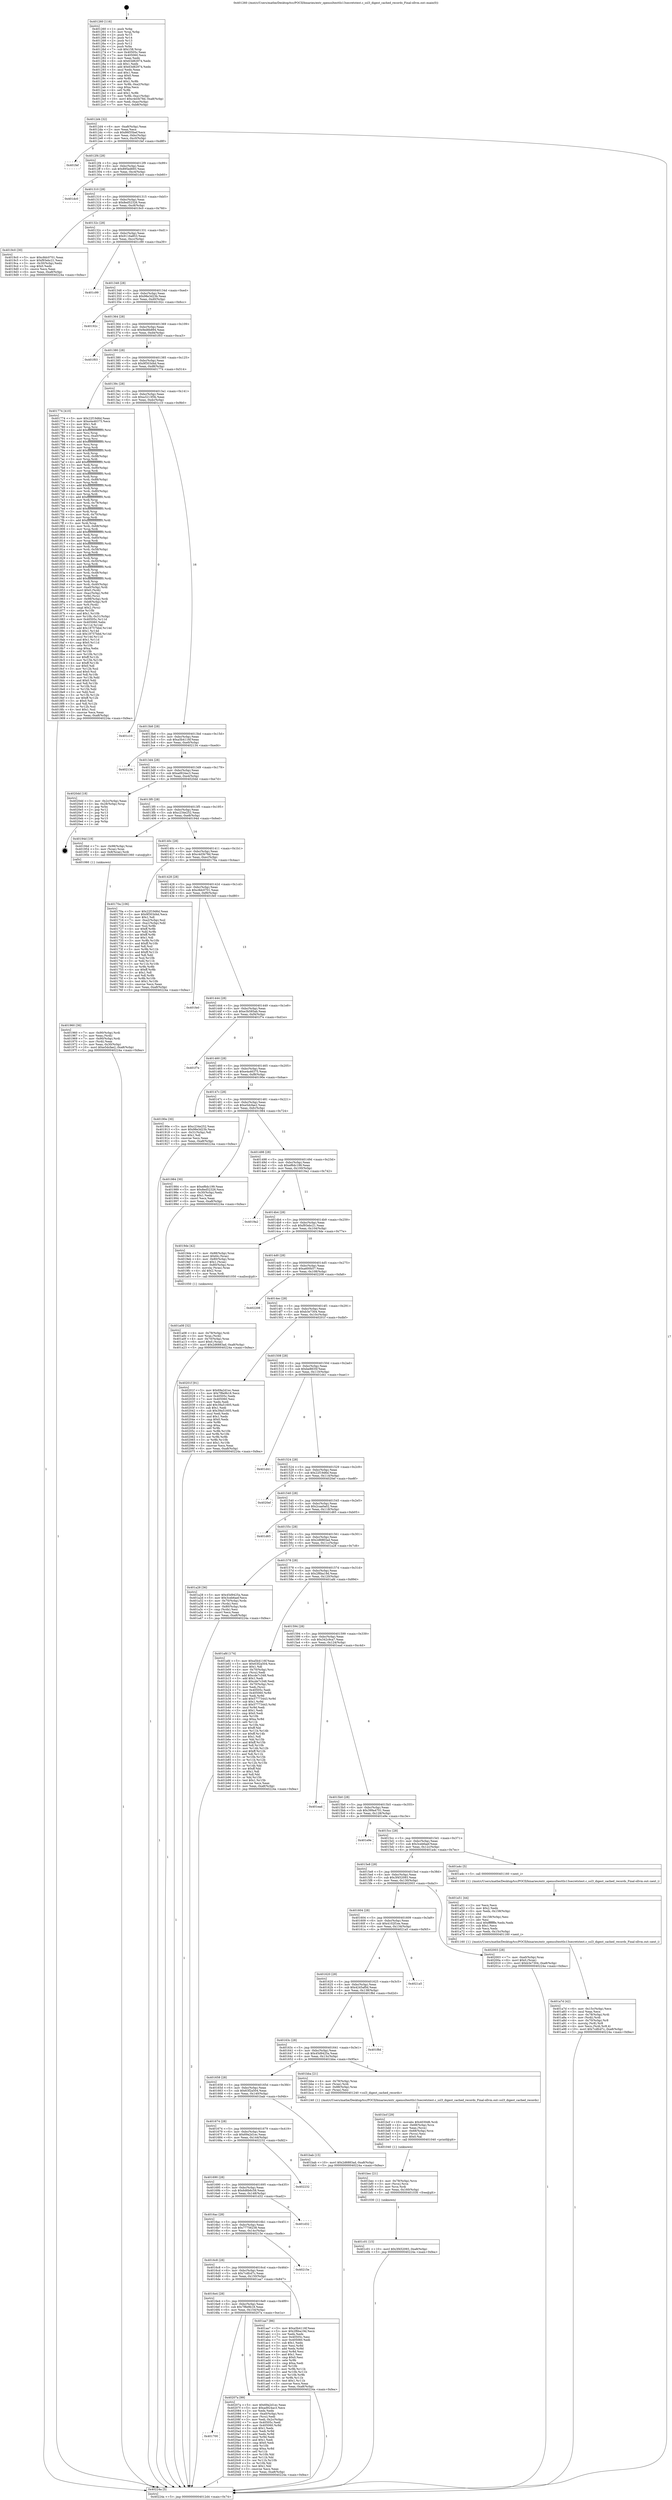 digraph "0x401260" {
  label = "0x401260 (/mnt/c/Users/mathe/Desktop/tcc/POCII/binaries/extr_openssltesttls13secretstest.c_ssl3_digest_cached_records_Final-ollvm.out::main(0))"
  labelloc = "t"
  node[shape=record]

  Entry [label="",width=0.3,height=0.3,shape=circle,fillcolor=black,style=filled]
  "0x4012d4" [label="{
     0x4012d4 [32]\l
     | [instrs]\l
     &nbsp;&nbsp;0x4012d4 \<+6\>: mov -0xa8(%rbp),%eax\l
     &nbsp;&nbsp;0x4012da \<+2\>: mov %eax,%ecx\l
     &nbsp;&nbsp;0x4012dc \<+6\>: sub $0x86f35bef,%ecx\l
     &nbsp;&nbsp;0x4012e2 \<+6\>: mov %eax,-0xbc(%rbp)\l
     &nbsp;&nbsp;0x4012e8 \<+6\>: mov %ecx,-0xc0(%rbp)\l
     &nbsp;&nbsp;0x4012ee \<+6\>: je 0000000000401fef \<main+0xd8f\>\l
  }"]
  "0x401fef" [label="{
     0x401fef\l
  }", style=dashed]
  "0x4012f4" [label="{
     0x4012f4 [28]\l
     | [instrs]\l
     &nbsp;&nbsp;0x4012f4 \<+5\>: jmp 00000000004012f9 \<main+0x99\>\l
     &nbsp;&nbsp;0x4012f9 \<+6\>: mov -0xbc(%rbp),%eax\l
     &nbsp;&nbsp;0x4012ff \<+5\>: sub $0x895ed693,%eax\l
     &nbsp;&nbsp;0x401304 \<+6\>: mov %eax,-0xc4(%rbp)\l
     &nbsp;&nbsp;0x40130a \<+6\>: je 0000000000401dc0 \<main+0xb60\>\l
  }"]
  Exit [label="",width=0.3,height=0.3,shape=circle,fillcolor=black,style=filled,peripheries=2]
  "0x401dc0" [label="{
     0x401dc0\l
  }", style=dashed]
  "0x401310" [label="{
     0x401310 [28]\l
     | [instrs]\l
     &nbsp;&nbsp;0x401310 \<+5\>: jmp 0000000000401315 \<main+0xb5\>\l
     &nbsp;&nbsp;0x401315 \<+6\>: mov -0xbc(%rbp),%eax\l
     &nbsp;&nbsp;0x40131b \<+5\>: sub $0x8ed52326,%eax\l
     &nbsp;&nbsp;0x401320 \<+6\>: mov %eax,-0xc8(%rbp)\l
     &nbsp;&nbsp;0x401326 \<+6\>: je 00000000004019c0 \<main+0x760\>\l
  }"]
  "0x401700" [label="{
     0x401700\l
  }", style=dashed]
  "0x4019c0" [label="{
     0x4019c0 [30]\l
     | [instrs]\l
     &nbsp;&nbsp;0x4019c0 \<+5\>: mov $0xc8dc0701,%eax\l
     &nbsp;&nbsp;0x4019c5 \<+5\>: mov $0xf93ebc21,%ecx\l
     &nbsp;&nbsp;0x4019ca \<+3\>: mov -0x30(%rbp),%edx\l
     &nbsp;&nbsp;0x4019cd \<+3\>: cmp $0x0,%edx\l
     &nbsp;&nbsp;0x4019d0 \<+3\>: cmove %ecx,%eax\l
     &nbsp;&nbsp;0x4019d3 \<+6\>: mov %eax,-0xa8(%rbp)\l
     &nbsp;&nbsp;0x4019d9 \<+5\>: jmp 000000000040224a \<main+0xfea\>\l
  }"]
  "0x40132c" [label="{
     0x40132c [28]\l
     | [instrs]\l
     &nbsp;&nbsp;0x40132c \<+5\>: jmp 0000000000401331 \<main+0xd1\>\l
     &nbsp;&nbsp;0x401331 \<+6\>: mov -0xbc(%rbp),%eax\l
     &nbsp;&nbsp;0x401337 \<+5\>: sub $0x9116a853,%eax\l
     &nbsp;&nbsp;0x40133c \<+6\>: mov %eax,-0xcc(%rbp)\l
     &nbsp;&nbsp;0x401342 \<+6\>: je 0000000000401c99 \<main+0xa39\>\l
  }"]
  "0x40207a" [label="{
     0x40207a [99]\l
     | [instrs]\l
     &nbsp;&nbsp;0x40207a \<+5\>: mov $0x69a2d1ec,%eax\l
     &nbsp;&nbsp;0x40207f \<+5\>: mov $0xad924ac3,%ecx\l
     &nbsp;&nbsp;0x402084 \<+2\>: xor %edx,%edx\l
     &nbsp;&nbsp;0x402086 \<+7\>: mov -0xa0(%rbp),%rsi\l
     &nbsp;&nbsp;0x40208d \<+2\>: mov (%rsi),%edi\l
     &nbsp;&nbsp;0x40208f \<+3\>: mov %edi,-0x2c(%rbp)\l
     &nbsp;&nbsp;0x402092 \<+7\>: mov 0x40505c,%edi\l
     &nbsp;&nbsp;0x402099 \<+8\>: mov 0x405060,%r8d\l
     &nbsp;&nbsp;0x4020a1 \<+3\>: sub $0x1,%edx\l
     &nbsp;&nbsp;0x4020a4 \<+3\>: mov %edi,%r9d\l
     &nbsp;&nbsp;0x4020a7 \<+3\>: add %edx,%r9d\l
     &nbsp;&nbsp;0x4020aa \<+4\>: imul %r9d,%edi\l
     &nbsp;&nbsp;0x4020ae \<+3\>: and $0x1,%edi\l
     &nbsp;&nbsp;0x4020b1 \<+3\>: cmp $0x0,%edi\l
     &nbsp;&nbsp;0x4020b4 \<+4\>: sete %r10b\l
     &nbsp;&nbsp;0x4020b8 \<+4\>: cmp $0xa,%r8d\l
     &nbsp;&nbsp;0x4020bc \<+4\>: setl %r11b\l
     &nbsp;&nbsp;0x4020c0 \<+3\>: mov %r10b,%bl\l
     &nbsp;&nbsp;0x4020c3 \<+3\>: and %r11b,%bl\l
     &nbsp;&nbsp;0x4020c6 \<+3\>: xor %r11b,%r10b\l
     &nbsp;&nbsp;0x4020c9 \<+3\>: or %r10b,%bl\l
     &nbsp;&nbsp;0x4020cc \<+3\>: test $0x1,%bl\l
     &nbsp;&nbsp;0x4020cf \<+3\>: cmovne %ecx,%eax\l
     &nbsp;&nbsp;0x4020d2 \<+6\>: mov %eax,-0xa8(%rbp)\l
     &nbsp;&nbsp;0x4020d8 \<+5\>: jmp 000000000040224a \<main+0xfea\>\l
  }"]
  "0x401c99" [label="{
     0x401c99\l
  }", style=dashed]
  "0x401348" [label="{
     0x401348 [28]\l
     | [instrs]\l
     &nbsp;&nbsp;0x401348 \<+5\>: jmp 000000000040134d \<main+0xed\>\l
     &nbsp;&nbsp;0x40134d \<+6\>: mov -0xbc(%rbp),%eax\l
     &nbsp;&nbsp;0x401353 \<+5\>: sub $0x98e3d23b,%eax\l
     &nbsp;&nbsp;0x401358 \<+6\>: mov %eax,-0xd0(%rbp)\l
     &nbsp;&nbsp;0x40135e \<+6\>: je 000000000040192c \<main+0x6cc\>\l
  }"]
  "0x401c01" [label="{
     0x401c01 [15]\l
     | [instrs]\l
     &nbsp;&nbsp;0x401c01 \<+10\>: movl $0x3f452093,-0xa8(%rbp)\l
     &nbsp;&nbsp;0x401c0b \<+5\>: jmp 000000000040224a \<main+0xfea\>\l
  }"]
  "0x40192c" [label="{
     0x40192c\l
  }", style=dashed]
  "0x401364" [label="{
     0x401364 [28]\l
     | [instrs]\l
     &nbsp;&nbsp;0x401364 \<+5\>: jmp 0000000000401369 \<main+0x109\>\l
     &nbsp;&nbsp;0x401369 \<+6\>: mov -0xbc(%rbp),%eax\l
     &nbsp;&nbsp;0x40136f \<+5\>: sub $0x9ed6b894,%eax\l
     &nbsp;&nbsp;0x401374 \<+6\>: mov %eax,-0xd4(%rbp)\l
     &nbsp;&nbsp;0x40137a \<+6\>: je 0000000000401f03 \<main+0xca3\>\l
  }"]
  "0x401bec" [label="{
     0x401bec [21]\l
     | [instrs]\l
     &nbsp;&nbsp;0x401bec \<+4\>: mov -0x78(%rbp),%rcx\l
     &nbsp;&nbsp;0x401bf0 \<+3\>: mov (%rcx),%rcx\l
     &nbsp;&nbsp;0x401bf3 \<+3\>: mov %rcx,%rdi\l
     &nbsp;&nbsp;0x401bf6 \<+6\>: mov %eax,-0x160(%rbp)\l
     &nbsp;&nbsp;0x401bfc \<+5\>: call 0000000000401030 \<free@plt\>\l
     | [calls]\l
     &nbsp;&nbsp;0x401030 \{1\} (unknown)\l
  }"]
  "0x401f03" [label="{
     0x401f03\l
  }", style=dashed]
  "0x401380" [label="{
     0x401380 [28]\l
     | [instrs]\l
     &nbsp;&nbsp;0x401380 \<+5\>: jmp 0000000000401385 \<main+0x125\>\l
     &nbsp;&nbsp;0x401385 \<+6\>: mov -0xbc(%rbp),%eax\l
     &nbsp;&nbsp;0x40138b \<+5\>: sub $0x9f303d4d,%eax\l
     &nbsp;&nbsp;0x401390 \<+6\>: mov %eax,-0xd8(%rbp)\l
     &nbsp;&nbsp;0x401396 \<+6\>: je 0000000000401774 \<main+0x514\>\l
  }"]
  "0x401bcf" [label="{
     0x401bcf [29]\l
     | [instrs]\l
     &nbsp;&nbsp;0x401bcf \<+10\>: movabs $0x4030d6,%rdi\l
     &nbsp;&nbsp;0x401bd9 \<+4\>: mov -0x68(%rbp),%rcx\l
     &nbsp;&nbsp;0x401bdd \<+2\>: mov %eax,(%rcx)\l
     &nbsp;&nbsp;0x401bdf \<+4\>: mov -0x68(%rbp),%rcx\l
     &nbsp;&nbsp;0x401be3 \<+2\>: mov (%rcx),%esi\l
     &nbsp;&nbsp;0x401be5 \<+2\>: mov $0x0,%al\l
     &nbsp;&nbsp;0x401be7 \<+5\>: call 0000000000401040 \<printf@plt\>\l
     | [calls]\l
     &nbsp;&nbsp;0x401040 \{1\} (unknown)\l
  }"]
  "0x401774" [label="{
     0x401774 [410]\l
     | [instrs]\l
     &nbsp;&nbsp;0x401774 \<+5\>: mov $0x22f19d6d,%eax\l
     &nbsp;&nbsp;0x401779 \<+5\>: mov $0xe4a46375,%ecx\l
     &nbsp;&nbsp;0x40177e \<+2\>: mov $0x1,%dl\l
     &nbsp;&nbsp;0x401780 \<+3\>: mov %rsp,%rsi\l
     &nbsp;&nbsp;0x401783 \<+4\>: add $0xfffffffffffffff0,%rsi\l
     &nbsp;&nbsp;0x401787 \<+3\>: mov %rsi,%rsp\l
     &nbsp;&nbsp;0x40178a \<+7\>: mov %rsi,-0xa0(%rbp)\l
     &nbsp;&nbsp;0x401791 \<+3\>: mov %rsp,%rsi\l
     &nbsp;&nbsp;0x401794 \<+4\>: add $0xfffffffffffffff0,%rsi\l
     &nbsp;&nbsp;0x401798 \<+3\>: mov %rsi,%rsp\l
     &nbsp;&nbsp;0x40179b \<+3\>: mov %rsp,%rdi\l
     &nbsp;&nbsp;0x40179e \<+4\>: add $0xfffffffffffffff0,%rdi\l
     &nbsp;&nbsp;0x4017a2 \<+3\>: mov %rdi,%rsp\l
     &nbsp;&nbsp;0x4017a5 \<+7\>: mov %rdi,-0x98(%rbp)\l
     &nbsp;&nbsp;0x4017ac \<+3\>: mov %rsp,%rdi\l
     &nbsp;&nbsp;0x4017af \<+4\>: add $0xfffffffffffffff0,%rdi\l
     &nbsp;&nbsp;0x4017b3 \<+3\>: mov %rdi,%rsp\l
     &nbsp;&nbsp;0x4017b6 \<+7\>: mov %rdi,-0x90(%rbp)\l
     &nbsp;&nbsp;0x4017bd \<+3\>: mov %rsp,%rdi\l
     &nbsp;&nbsp;0x4017c0 \<+4\>: add $0xfffffffffffffff0,%rdi\l
     &nbsp;&nbsp;0x4017c4 \<+3\>: mov %rdi,%rsp\l
     &nbsp;&nbsp;0x4017c7 \<+7\>: mov %rdi,-0x88(%rbp)\l
     &nbsp;&nbsp;0x4017ce \<+3\>: mov %rsp,%rdi\l
     &nbsp;&nbsp;0x4017d1 \<+4\>: add $0xfffffffffffffff0,%rdi\l
     &nbsp;&nbsp;0x4017d5 \<+3\>: mov %rdi,%rsp\l
     &nbsp;&nbsp;0x4017d8 \<+4\>: mov %rdi,-0x80(%rbp)\l
     &nbsp;&nbsp;0x4017dc \<+3\>: mov %rsp,%rdi\l
     &nbsp;&nbsp;0x4017df \<+4\>: add $0xfffffffffffffff0,%rdi\l
     &nbsp;&nbsp;0x4017e3 \<+3\>: mov %rdi,%rsp\l
     &nbsp;&nbsp;0x4017e6 \<+4\>: mov %rdi,-0x78(%rbp)\l
     &nbsp;&nbsp;0x4017ea \<+3\>: mov %rsp,%rdi\l
     &nbsp;&nbsp;0x4017ed \<+4\>: add $0xfffffffffffffff0,%rdi\l
     &nbsp;&nbsp;0x4017f1 \<+3\>: mov %rdi,%rsp\l
     &nbsp;&nbsp;0x4017f4 \<+4\>: mov %rdi,-0x70(%rbp)\l
     &nbsp;&nbsp;0x4017f8 \<+3\>: mov %rsp,%rdi\l
     &nbsp;&nbsp;0x4017fb \<+4\>: add $0xfffffffffffffff0,%rdi\l
     &nbsp;&nbsp;0x4017ff \<+3\>: mov %rdi,%rsp\l
     &nbsp;&nbsp;0x401802 \<+4\>: mov %rdi,-0x68(%rbp)\l
     &nbsp;&nbsp;0x401806 \<+3\>: mov %rsp,%rdi\l
     &nbsp;&nbsp;0x401809 \<+4\>: add $0xfffffffffffffff0,%rdi\l
     &nbsp;&nbsp;0x40180d \<+3\>: mov %rdi,%rsp\l
     &nbsp;&nbsp;0x401810 \<+4\>: mov %rdi,-0x60(%rbp)\l
     &nbsp;&nbsp;0x401814 \<+3\>: mov %rsp,%rdi\l
     &nbsp;&nbsp;0x401817 \<+4\>: add $0xfffffffffffffff0,%rdi\l
     &nbsp;&nbsp;0x40181b \<+3\>: mov %rdi,%rsp\l
     &nbsp;&nbsp;0x40181e \<+4\>: mov %rdi,-0x58(%rbp)\l
     &nbsp;&nbsp;0x401822 \<+3\>: mov %rsp,%rdi\l
     &nbsp;&nbsp;0x401825 \<+4\>: add $0xfffffffffffffff0,%rdi\l
     &nbsp;&nbsp;0x401829 \<+3\>: mov %rdi,%rsp\l
     &nbsp;&nbsp;0x40182c \<+4\>: mov %rdi,-0x50(%rbp)\l
     &nbsp;&nbsp;0x401830 \<+3\>: mov %rsp,%rdi\l
     &nbsp;&nbsp;0x401833 \<+4\>: add $0xfffffffffffffff0,%rdi\l
     &nbsp;&nbsp;0x401837 \<+3\>: mov %rdi,%rsp\l
     &nbsp;&nbsp;0x40183a \<+4\>: mov %rdi,-0x48(%rbp)\l
     &nbsp;&nbsp;0x40183e \<+3\>: mov %rsp,%rdi\l
     &nbsp;&nbsp;0x401841 \<+4\>: add $0xfffffffffffffff0,%rdi\l
     &nbsp;&nbsp;0x401845 \<+3\>: mov %rdi,%rsp\l
     &nbsp;&nbsp;0x401848 \<+4\>: mov %rdi,-0x40(%rbp)\l
     &nbsp;&nbsp;0x40184c \<+7\>: mov -0xa0(%rbp),%rdi\l
     &nbsp;&nbsp;0x401853 \<+6\>: movl $0x0,(%rdi)\l
     &nbsp;&nbsp;0x401859 \<+7\>: mov -0xac(%rbp),%r8d\l
     &nbsp;&nbsp;0x401860 \<+3\>: mov %r8d,(%rsi)\l
     &nbsp;&nbsp;0x401863 \<+7\>: mov -0x98(%rbp),%rdi\l
     &nbsp;&nbsp;0x40186a \<+7\>: mov -0xb8(%rbp),%r9\l
     &nbsp;&nbsp;0x401871 \<+3\>: mov %r9,(%rdi)\l
     &nbsp;&nbsp;0x401874 \<+3\>: cmpl $0x2,(%rsi)\l
     &nbsp;&nbsp;0x401877 \<+4\>: setne %r10b\l
     &nbsp;&nbsp;0x40187b \<+4\>: and $0x1,%r10b\l
     &nbsp;&nbsp;0x40187f \<+4\>: mov %r10b,-0x31(%rbp)\l
     &nbsp;&nbsp;0x401883 \<+8\>: mov 0x40505c,%r11d\l
     &nbsp;&nbsp;0x40188b \<+7\>: mov 0x405060,%ebx\l
     &nbsp;&nbsp;0x401892 \<+3\>: mov %r11d,%r14d\l
     &nbsp;&nbsp;0x401895 \<+7\>: add $0x18757bbd,%r14d\l
     &nbsp;&nbsp;0x40189c \<+4\>: sub $0x1,%r14d\l
     &nbsp;&nbsp;0x4018a0 \<+7\>: sub $0x18757bbd,%r14d\l
     &nbsp;&nbsp;0x4018a7 \<+4\>: imul %r14d,%r11d\l
     &nbsp;&nbsp;0x4018ab \<+4\>: and $0x1,%r11d\l
     &nbsp;&nbsp;0x4018af \<+4\>: cmp $0x0,%r11d\l
     &nbsp;&nbsp;0x4018b3 \<+4\>: sete %r10b\l
     &nbsp;&nbsp;0x4018b7 \<+3\>: cmp $0xa,%ebx\l
     &nbsp;&nbsp;0x4018ba \<+4\>: setl %r15b\l
     &nbsp;&nbsp;0x4018be \<+3\>: mov %r10b,%r12b\l
     &nbsp;&nbsp;0x4018c1 \<+4\>: xor $0xff,%r12b\l
     &nbsp;&nbsp;0x4018c5 \<+3\>: mov %r15b,%r13b\l
     &nbsp;&nbsp;0x4018c8 \<+4\>: xor $0xff,%r13b\l
     &nbsp;&nbsp;0x4018cc \<+3\>: xor $0x0,%dl\l
     &nbsp;&nbsp;0x4018cf \<+3\>: mov %r12b,%sil\l
     &nbsp;&nbsp;0x4018d2 \<+4\>: and $0x0,%sil\l
     &nbsp;&nbsp;0x4018d6 \<+3\>: and %dl,%r10b\l
     &nbsp;&nbsp;0x4018d9 \<+3\>: mov %r13b,%dil\l
     &nbsp;&nbsp;0x4018dc \<+4\>: and $0x0,%dil\l
     &nbsp;&nbsp;0x4018e0 \<+3\>: and %dl,%r15b\l
     &nbsp;&nbsp;0x4018e3 \<+3\>: or %r10b,%sil\l
     &nbsp;&nbsp;0x4018e6 \<+3\>: or %r15b,%dil\l
     &nbsp;&nbsp;0x4018e9 \<+3\>: xor %dil,%sil\l
     &nbsp;&nbsp;0x4018ec \<+3\>: or %r13b,%r12b\l
     &nbsp;&nbsp;0x4018ef \<+4\>: xor $0xff,%r12b\l
     &nbsp;&nbsp;0x4018f3 \<+3\>: or $0x0,%dl\l
     &nbsp;&nbsp;0x4018f6 \<+3\>: and %dl,%r12b\l
     &nbsp;&nbsp;0x4018f9 \<+3\>: or %r12b,%sil\l
     &nbsp;&nbsp;0x4018fc \<+4\>: test $0x1,%sil\l
     &nbsp;&nbsp;0x401900 \<+3\>: cmovne %ecx,%eax\l
     &nbsp;&nbsp;0x401903 \<+6\>: mov %eax,-0xa8(%rbp)\l
     &nbsp;&nbsp;0x401909 \<+5\>: jmp 000000000040224a \<main+0xfea\>\l
  }"]
  "0x40139c" [label="{
     0x40139c [28]\l
     | [instrs]\l
     &nbsp;&nbsp;0x40139c \<+5\>: jmp 00000000004013a1 \<main+0x141\>\l
     &nbsp;&nbsp;0x4013a1 \<+6\>: mov -0xbc(%rbp),%eax\l
     &nbsp;&nbsp;0x4013a7 \<+5\>: sub $0xa3213f3b,%eax\l
     &nbsp;&nbsp;0x4013ac \<+6\>: mov %eax,-0xdc(%rbp)\l
     &nbsp;&nbsp;0x4013b2 \<+6\>: je 0000000000401c10 \<main+0x9b0\>\l
  }"]
  "0x4016e4" [label="{
     0x4016e4 [28]\l
     | [instrs]\l
     &nbsp;&nbsp;0x4016e4 \<+5\>: jmp 00000000004016e9 \<main+0x489\>\l
     &nbsp;&nbsp;0x4016e9 \<+6\>: mov -0xbc(%rbp),%eax\l
     &nbsp;&nbsp;0x4016ef \<+5\>: sub $0x7f8e9b18,%eax\l
     &nbsp;&nbsp;0x4016f4 \<+6\>: mov %eax,-0x154(%rbp)\l
     &nbsp;&nbsp;0x4016fa \<+6\>: je 000000000040207a \<main+0xe1a\>\l
  }"]
  "0x401c10" [label="{
     0x401c10\l
  }", style=dashed]
  "0x4013b8" [label="{
     0x4013b8 [28]\l
     | [instrs]\l
     &nbsp;&nbsp;0x4013b8 \<+5\>: jmp 00000000004013bd \<main+0x15d\>\l
     &nbsp;&nbsp;0x4013bd \<+6\>: mov -0xbc(%rbp),%eax\l
     &nbsp;&nbsp;0x4013c3 \<+5\>: sub $0xa5b4116f,%eax\l
     &nbsp;&nbsp;0x4013c8 \<+6\>: mov %eax,-0xe0(%rbp)\l
     &nbsp;&nbsp;0x4013ce \<+6\>: je 0000000000402134 \<main+0xed4\>\l
  }"]
  "0x401aa7" [label="{
     0x401aa7 [86]\l
     | [instrs]\l
     &nbsp;&nbsp;0x401aa7 \<+5\>: mov $0xa5b4116f,%eax\l
     &nbsp;&nbsp;0x401aac \<+5\>: mov $0x2f6ba19d,%ecx\l
     &nbsp;&nbsp;0x401ab1 \<+2\>: xor %edx,%edx\l
     &nbsp;&nbsp;0x401ab3 \<+7\>: mov 0x40505c,%esi\l
     &nbsp;&nbsp;0x401aba \<+7\>: mov 0x405060,%edi\l
     &nbsp;&nbsp;0x401ac1 \<+3\>: sub $0x1,%edx\l
     &nbsp;&nbsp;0x401ac4 \<+3\>: mov %esi,%r8d\l
     &nbsp;&nbsp;0x401ac7 \<+3\>: add %edx,%r8d\l
     &nbsp;&nbsp;0x401aca \<+4\>: imul %r8d,%esi\l
     &nbsp;&nbsp;0x401ace \<+3\>: and $0x1,%esi\l
     &nbsp;&nbsp;0x401ad1 \<+3\>: cmp $0x0,%esi\l
     &nbsp;&nbsp;0x401ad4 \<+4\>: sete %r9b\l
     &nbsp;&nbsp;0x401ad8 \<+3\>: cmp $0xa,%edi\l
     &nbsp;&nbsp;0x401adb \<+4\>: setl %r10b\l
     &nbsp;&nbsp;0x401adf \<+3\>: mov %r9b,%r11b\l
     &nbsp;&nbsp;0x401ae2 \<+3\>: and %r10b,%r11b\l
     &nbsp;&nbsp;0x401ae5 \<+3\>: xor %r10b,%r9b\l
     &nbsp;&nbsp;0x401ae8 \<+3\>: or %r9b,%r11b\l
     &nbsp;&nbsp;0x401aeb \<+4\>: test $0x1,%r11b\l
     &nbsp;&nbsp;0x401aef \<+3\>: cmovne %ecx,%eax\l
     &nbsp;&nbsp;0x401af2 \<+6\>: mov %eax,-0xa8(%rbp)\l
     &nbsp;&nbsp;0x401af8 \<+5\>: jmp 000000000040224a \<main+0xfea\>\l
  }"]
  "0x402134" [label="{
     0x402134\l
  }", style=dashed]
  "0x4013d4" [label="{
     0x4013d4 [28]\l
     | [instrs]\l
     &nbsp;&nbsp;0x4013d4 \<+5\>: jmp 00000000004013d9 \<main+0x179\>\l
     &nbsp;&nbsp;0x4013d9 \<+6\>: mov -0xbc(%rbp),%eax\l
     &nbsp;&nbsp;0x4013df \<+5\>: sub $0xad924ac3,%eax\l
     &nbsp;&nbsp;0x4013e4 \<+6\>: mov %eax,-0xe4(%rbp)\l
     &nbsp;&nbsp;0x4013ea \<+6\>: je 00000000004020dd \<main+0xe7d\>\l
  }"]
  "0x4016c8" [label="{
     0x4016c8 [28]\l
     | [instrs]\l
     &nbsp;&nbsp;0x4016c8 \<+5\>: jmp 00000000004016cd \<main+0x46d\>\l
     &nbsp;&nbsp;0x4016cd \<+6\>: mov -0xbc(%rbp),%eax\l
     &nbsp;&nbsp;0x4016d3 \<+5\>: sub $0x7cdfcd7c,%eax\l
     &nbsp;&nbsp;0x4016d8 \<+6\>: mov %eax,-0x150(%rbp)\l
     &nbsp;&nbsp;0x4016de \<+6\>: je 0000000000401aa7 \<main+0x847\>\l
  }"]
  "0x4020dd" [label="{
     0x4020dd [18]\l
     | [instrs]\l
     &nbsp;&nbsp;0x4020dd \<+3\>: mov -0x2c(%rbp),%eax\l
     &nbsp;&nbsp;0x4020e0 \<+4\>: lea -0x28(%rbp),%rsp\l
     &nbsp;&nbsp;0x4020e4 \<+1\>: pop %rbx\l
     &nbsp;&nbsp;0x4020e5 \<+2\>: pop %r12\l
     &nbsp;&nbsp;0x4020e7 \<+2\>: pop %r13\l
     &nbsp;&nbsp;0x4020e9 \<+2\>: pop %r14\l
     &nbsp;&nbsp;0x4020eb \<+2\>: pop %r15\l
     &nbsp;&nbsp;0x4020ed \<+1\>: pop %rbp\l
     &nbsp;&nbsp;0x4020ee \<+1\>: ret\l
  }"]
  "0x4013f0" [label="{
     0x4013f0 [28]\l
     | [instrs]\l
     &nbsp;&nbsp;0x4013f0 \<+5\>: jmp 00000000004013f5 \<main+0x195\>\l
     &nbsp;&nbsp;0x4013f5 \<+6\>: mov -0xbc(%rbp),%eax\l
     &nbsp;&nbsp;0x4013fb \<+5\>: sub $0xc234e252,%eax\l
     &nbsp;&nbsp;0x401400 \<+6\>: mov %eax,-0xe8(%rbp)\l
     &nbsp;&nbsp;0x401406 \<+6\>: je 000000000040194d \<main+0x6ed\>\l
  }"]
  "0x40215e" [label="{
     0x40215e\l
  }", style=dashed]
  "0x40194d" [label="{
     0x40194d [19]\l
     | [instrs]\l
     &nbsp;&nbsp;0x40194d \<+7\>: mov -0x98(%rbp),%rax\l
     &nbsp;&nbsp;0x401954 \<+3\>: mov (%rax),%rax\l
     &nbsp;&nbsp;0x401957 \<+4\>: mov 0x8(%rax),%rdi\l
     &nbsp;&nbsp;0x40195b \<+5\>: call 0000000000401060 \<atoi@plt\>\l
     | [calls]\l
     &nbsp;&nbsp;0x401060 \{1\} (unknown)\l
  }"]
  "0x40140c" [label="{
     0x40140c [28]\l
     | [instrs]\l
     &nbsp;&nbsp;0x40140c \<+5\>: jmp 0000000000401411 \<main+0x1b1\>\l
     &nbsp;&nbsp;0x401411 \<+6\>: mov -0xbc(%rbp),%eax\l
     &nbsp;&nbsp;0x401417 \<+5\>: sub $0xc4d3b78d,%eax\l
     &nbsp;&nbsp;0x40141c \<+6\>: mov %eax,-0xec(%rbp)\l
     &nbsp;&nbsp;0x401422 \<+6\>: je 000000000040170a \<main+0x4aa\>\l
  }"]
  "0x4016ac" [label="{
     0x4016ac [28]\l
     | [instrs]\l
     &nbsp;&nbsp;0x4016ac \<+5\>: jmp 00000000004016b1 \<main+0x451\>\l
     &nbsp;&nbsp;0x4016b1 \<+6\>: mov -0xbc(%rbp),%eax\l
     &nbsp;&nbsp;0x4016b7 \<+5\>: sub $0x77756238,%eax\l
     &nbsp;&nbsp;0x4016bc \<+6\>: mov %eax,-0x14c(%rbp)\l
     &nbsp;&nbsp;0x4016c2 \<+6\>: je 000000000040215e \<main+0xefe\>\l
  }"]
  "0x40170a" [label="{
     0x40170a [106]\l
     | [instrs]\l
     &nbsp;&nbsp;0x40170a \<+5\>: mov $0x22f19d6d,%eax\l
     &nbsp;&nbsp;0x40170f \<+5\>: mov $0x9f303d4d,%ecx\l
     &nbsp;&nbsp;0x401714 \<+2\>: mov $0x1,%dl\l
     &nbsp;&nbsp;0x401716 \<+7\>: mov -0xa2(%rbp),%sil\l
     &nbsp;&nbsp;0x40171d \<+7\>: mov -0xa1(%rbp),%dil\l
     &nbsp;&nbsp;0x401724 \<+3\>: mov %sil,%r8b\l
     &nbsp;&nbsp;0x401727 \<+4\>: xor $0xff,%r8b\l
     &nbsp;&nbsp;0x40172b \<+3\>: mov %dil,%r9b\l
     &nbsp;&nbsp;0x40172e \<+4\>: xor $0xff,%r9b\l
     &nbsp;&nbsp;0x401732 \<+3\>: xor $0x1,%dl\l
     &nbsp;&nbsp;0x401735 \<+3\>: mov %r8b,%r10b\l
     &nbsp;&nbsp;0x401738 \<+4\>: and $0xff,%r10b\l
     &nbsp;&nbsp;0x40173c \<+3\>: and %dl,%sil\l
     &nbsp;&nbsp;0x40173f \<+3\>: mov %r9b,%r11b\l
     &nbsp;&nbsp;0x401742 \<+4\>: and $0xff,%r11b\l
     &nbsp;&nbsp;0x401746 \<+3\>: and %dl,%dil\l
     &nbsp;&nbsp;0x401749 \<+3\>: or %sil,%r10b\l
     &nbsp;&nbsp;0x40174c \<+3\>: or %dil,%r11b\l
     &nbsp;&nbsp;0x40174f \<+3\>: xor %r11b,%r10b\l
     &nbsp;&nbsp;0x401752 \<+3\>: or %r9b,%r8b\l
     &nbsp;&nbsp;0x401755 \<+4\>: xor $0xff,%r8b\l
     &nbsp;&nbsp;0x401759 \<+3\>: or $0x1,%dl\l
     &nbsp;&nbsp;0x40175c \<+3\>: and %dl,%r8b\l
     &nbsp;&nbsp;0x40175f \<+3\>: or %r8b,%r10b\l
     &nbsp;&nbsp;0x401762 \<+4\>: test $0x1,%r10b\l
     &nbsp;&nbsp;0x401766 \<+3\>: cmovne %ecx,%eax\l
     &nbsp;&nbsp;0x401769 \<+6\>: mov %eax,-0xa8(%rbp)\l
     &nbsp;&nbsp;0x40176f \<+5\>: jmp 000000000040224a \<main+0xfea\>\l
  }"]
  "0x401428" [label="{
     0x401428 [28]\l
     | [instrs]\l
     &nbsp;&nbsp;0x401428 \<+5\>: jmp 000000000040142d \<main+0x1cd\>\l
     &nbsp;&nbsp;0x40142d \<+6\>: mov -0xbc(%rbp),%eax\l
     &nbsp;&nbsp;0x401433 \<+5\>: sub $0xc8dc0701,%eax\l
     &nbsp;&nbsp;0x401438 \<+6\>: mov %eax,-0xf0(%rbp)\l
     &nbsp;&nbsp;0x40143e \<+6\>: je 0000000000401fe0 \<main+0xd80\>\l
  }"]
  "0x40224a" [label="{
     0x40224a [5]\l
     | [instrs]\l
     &nbsp;&nbsp;0x40224a \<+5\>: jmp 00000000004012d4 \<main+0x74\>\l
  }"]
  "0x401260" [label="{
     0x401260 [116]\l
     | [instrs]\l
     &nbsp;&nbsp;0x401260 \<+1\>: push %rbp\l
     &nbsp;&nbsp;0x401261 \<+3\>: mov %rsp,%rbp\l
     &nbsp;&nbsp;0x401264 \<+2\>: push %r15\l
     &nbsp;&nbsp;0x401266 \<+2\>: push %r14\l
     &nbsp;&nbsp;0x401268 \<+2\>: push %r13\l
     &nbsp;&nbsp;0x40126a \<+2\>: push %r12\l
     &nbsp;&nbsp;0x40126c \<+1\>: push %rbx\l
     &nbsp;&nbsp;0x40126d \<+7\>: sub $0x158,%rsp\l
     &nbsp;&nbsp;0x401274 \<+7\>: mov 0x40505c,%eax\l
     &nbsp;&nbsp;0x40127b \<+7\>: mov 0x405060,%ecx\l
     &nbsp;&nbsp;0x401282 \<+2\>: mov %eax,%edx\l
     &nbsp;&nbsp;0x401284 \<+6\>: sub $0x63d82974,%edx\l
     &nbsp;&nbsp;0x40128a \<+3\>: sub $0x1,%edx\l
     &nbsp;&nbsp;0x40128d \<+6\>: add $0x63d82974,%edx\l
     &nbsp;&nbsp;0x401293 \<+3\>: imul %edx,%eax\l
     &nbsp;&nbsp;0x401296 \<+3\>: and $0x1,%eax\l
     &nbsp;&nbsp;0x401299 \<+3\>: cmp $0x0,%eax\l
     &nbsp;&nbsp;0x40129c \<+4\>: sete %r8b\l
     &nbsp;&nbsp;0x4012a0 \<+4\>: and $0x1,%r8b\l
     &nbsp;&nbsp;0x4012a4 \<+7\>: mov %r8b,-0xa2(%rbp)\l
     &nbsp;&nbsp;0x4012ab \<+3\>: cmp $0xa,%ecx\l
     &nbsp;&nbsp;0x4012ae \<+4\>: setl %r8b\l
     &nbsp;&nbsp;0x4012b2 \<+4\>: and $0x1,%r8b\l
     &nbsp;&nbsp;0x4012b6 \<+7\>: mov %r8b,-0xa1(%rbp)\l
     &nbsp;&nbsp;0x4012bd \<+10\>: movl $0xc4d3b78d,-0xa8(%rbp)\l
     &nbsp;&nbsp;0x4012c7 \<+6\>: mov %edi,-0xac(%rbp)\l
     &nbsp;&nbsp;0x4012cd \<+7\>: mov %rsi,-0xb8(%rbp)\l
  }"]
  "0x401d32" [label="{
     0x401d32\l
  }", style=dashed]
  "0x401690" [label="{
     0x401690 [28]\l
     | [instrs]\l
     &nbsp;&nbsp;0x401690 \<+5\>: jmp 0000000000401695 \<main+0x435\>\l
     &nbsp;&nbsp;0x401695 \<+6\>: mov -0xbc(%rbp),%eax\l
     &nbsp;&nbsp;0x40169b \<+5\>: sub $0x6d6b6c58,%eax\l
     &nbsp;&nbsp;0x4016a0 \<+6\>: mov %eax,-0x148(%rbp)\l
     &nbsp;&nbsp;0x4016a6 \<+6\>: je 0000000000401d32 \<main+0xad2\>\l
  }"]
  "0x401fe0" [label="{
     0x401fe0\l
  }", style=dashed]
  "0x401444" [label="{
     0x401444 [28]\l
     | [instrs]\l
     &nbsp;&nbsp;0x401444 \<+5\>: jmp 0000000000401449 \<main+0x1e9\>\l
     &nbsp;&nbsp;0x401449 \<+6\>: mov -0xbc(%rbp),%eax\l
     &nbsp;&nbsp;0x40144f \<+5\>: sub $0xe3b585ab,%eax\l
     &nbsp;&nbsp;0x401454 \<+6\>: mov %eax,-0xf4(%rbp)\l
     &nbsp;&nbsp;0x40145a \<+6\>: je 0000000000401f7e \<main+0xd1e\>\l
  }"]
  "0x402232" [label="{
     0x402232\l
  }", style=dashed]
  "0x401f7e" [label="{
     0x401f7e\l
  }", style=dashed]
  "0x401460" [label="{
     0x401460 [28]\l
     | [instrs]\l
     &nbsp;&nbsp;0x401460 \<+5\>: jmp 0000000000401465 \<main+0x205\>\l
     &nbsp;&nbsp;0x401465 \<+6\>: mov -0xbc(%rbp),%eax\l
     &nbsp;&nbsp;0x40146b \<+5\>: sub $0xe4a46375,%eax\l
     &nbsp;&nbsp;0x401470 \<+6\>: mov %eax,-0xf8(%rbp)\l
     &nbsp;&nbsp;0x401476 \<+6\>: je 000000000040190e \<main+0x6ae\>\l
  }"]
  "0x401674" [label="{
     0x401674 [28]\l
     | [instrs]\l
     &nbsp;&nbsp;0x401674 \<+5\>: jmp 0000000000401679 \<main+0x419\>\l
     &nbsp;&nbsp;0x401679 \<+6\>: mov -0xbc(%rbp),%eax\l
     &nbsp;&nbsp;0x40167f \<+5\>: sub $0x69a2d1ec,%eax\l
     &nbsp;&nbsp;0x401684 \<+6\>: mov %eax,-0x144(%rbp)\l
     &nbsp;&nbsp;0x40168a \<+6\>: je 0000000000402232 \<main+0xfd2\>\l
  }"]
  "0x40190e" [label="{
     0x40190e [30]\l
     | [instrs]\l
     &nbsp;&nbsp;0x40190e \<+5\>: mov $0xc234e252,%eax\l
     &nbsp;&nbsp;0x401913 \<+5\>: mov $0x98e3d23b,%ecx\l
     &nbsp;&nbsp;0x401918 \<+3\>: mov -0x31(%rbp),%dl\l
     &nbsp;&nbsp;0x40191b \<+3\>: test $0x1,%dl\l
     &nbsp;&nbsp;0x40191e \<+3\>: cmovne %ecx,%eax\l
     &nbsp;&nbsp;0x401921 \<+6\>: mov %eax,-0xa8(%rbp)\l
     &nbsp;&nbsp;0x401927 \<+5\>: jmp 000000000040224a \<main+0xfea\>\l
  }"]
  "0x40147c" [label="{
     0x40147c [28]\l
     | [instrs]\l
     &nbsp;&nbsp;0x40147c \<+5\>: jmp 0000000000401481 \<main+0x221\>\l
     &nbsp;&nbsp;0x401481 \<+6\>: mov -0xbc(%rbp),%eax\l
     &nbsp;&nbsp;0x401487 \<+5\>: sub $0xe5dcfae2,%eax\l
     &nbsp;&nbsp;0x40148c \<+6\>: mov %eax,-0xfc(%rbp)\l
     &nbsp;&nbsp;0x401492 \<+6\>: je 0000000000401984 \<main+0x724\>\l
  }"]
  "0x401960" [label="{
     0x401960 [36]\l
     | [instrs]\l
     &nbsp;&nbsp;0x401960 \<+7\>: mov -0x90(%rbp),%rdi\l
     &nbsp;&nbsp;0x401967 \<+2\>: mov %eax,(%rdi)\l
     &nbsp;&nbsp;0x401969 \<+7\>: mov -0x90(%rbp),%rdi\l
     &nbsp;&nbsp;0x401970 \<+2\>: mov (%rdi),%eax\l
     &nbsp;&nbsp;0x401972 \<+3\>: mov %eax,-0x30(%rbp)\l
     &nbsp;&nbsp;0x401975 \<+10\>: movl $0xe5dcfae2,-0xa8(%rbp)\l
     &nbsp;&nbsp;0x40197f \<+5\>: jmp 000000000040224a \<main+0xfea\>\l
  }"]
  "0x401bab" [label="{
     0x401bab [15]\l
     | [instrs]\l
     &nbsp;&nbsp;0x401bab \<+10\>: movl $0x2d6883ad,-0xa8(%rbp)\l
     &nbsp;&nbsp;0x401bb5 \<+5\>: jmp 000000000040224a \<main+0xfea\>\l
  }"]
  "0x401984" [label="{
     0x401984 [30]\l
     | [instrs]\l
     &nbsp;&nbsp;0x401984 \<+5\>: mov $0xef6dc199,%eax\l
     &nbsp;&nbsp;0x401989 \<+5\>: mov $0x8ed52326,%ecx\l
     &nbsp;&nbsp;0x40198e \<+3\>: mov -0x30(%rbp),%edx\l
     &nbsp;&nbsp;0x401991 \<+3\>: cmp $0x1,%edx\l
     &nbsp;&nbsp;0x401994 \<+3\>: cmovl %ecx,%eax\l
     &nbsp;&nbsp;0x401997 \<+6\>: mov %eax,-0xa8(%rbp)\l
     &nbsp;&nbsp;0x40199d \<+5\>: jmp 000000000040224a \<main+0xfea\>\l
  }"]
  "0x401498" [label="{
     0x401498 [28]\l
     | [instrs]\l
     &nbsp;&nbsp;0x401498 \<+5\>: jmp 000000000040149d \<main+0x23d\>\l
     &nbsp;&nbsp;0x40149d \<+6\>: mov -0xbc(%rbp),%eax\l
     &nbsp;&nbsp;0x4014a3 \<+5\>: sub $0xef6dc199,%eax\l
     &nbsp;&nbsp;0x4014a8 \<+6\>: mov %eax,-0x100(%rbp)\l
     &nbsp;&nbsp;0x4014ae \<+6\>: je 00000000004019a2 \<main+0x742\>\l
  }"]
  "0x401658" [label="{
     0x401658 [28]\l
     | [instrs]\l
     &nbsp;&nbsp;0x401658 \<+5\>: jmp 000000000040165d \<main+0x3fd\>\l
     &nbsp;&nbsp;0x40165d \<+6\>: mov -0xbc(%rbp),%eax\l
     &nbsp;&nbsp;0x401663 \<+5\>: sub $0x63f2a504,%eax\l
     &nbsp;&nbsp;0x401668 \<+6\>: mov %eax,-0x140(%rbp)\l
     &nbsp;&nbsp;0x40166e \<+6\>: je 0000000000401bab \<main+0x94b\>\l
  }"]
  "0x4019a2" [label="{
     0x4019a2\l
  }", style=dashed]
  "0x4014b4" [label="{
     0x4014b4 [28]\l
     | [instrs]\l
     &nbsp;&nbsp;0x4014b4 \<+5\>: jmp 00000000004014b9 \<main+0x259\>\l
     &nbsp;&nbsp;0x4014b9 \<+6\>: mov -0xbc(%rbp),%eax\l
     &nbsp;&nbsp;0x4014bf \<+5\>: sub $0xf93ebc21,%eax\l
     &nbsp;&nbsp;0x4014c4 \<+6\>: mov %eax,-0x104(%rbp)\l
     &nbsp;&nbsp;0x4014ca \<+6\>: je 00000000004019de \<main+0x77e\>\l
  }"]
  "0x401bba" [label="{
     0x401bba [21]\l
     | [instrs]\l
     &nbsp;&nbsp;0x401bba \<+4\>: mov -0x78(%rbp),%rax\l
     &nbsp;&nbsp;0x401bbe \<+3\>: mov (%rax),%rdi\l
     &nbsp;&nbsp;0x401bc1 \<+7\>: mov -0x88(%rbp),%rax\l
     &nbsp;&nbsp;0x401bc8 \<+2\>: mov (%rax),%esi\l
     &nbsp;&nbsp;0x401bca \<+5\>: call 0000000000401240 \<ssl3_digest_cached_records\>\l
     | [calls]\l
     &nbsp;&nbsp;0x401240 \{1\} (/mnt/c/Users/mathe/Desktop/tcc/POCII/binaries/extr_openssltesttls13secretstest.c_ssl3_digest_cached_records_Final-ollvm.out::ssl3_digest_cached_records)\l
  }"]
  "0x4019de" [label="{
     0x4019de [42]\l
     | [instrs]\l
     &nbsp;&nbsp;0x4019de \<+7\>: mov -0x88(%rbp),%rax\l
     &nbsp;&nbsp;0x4019e5 \<+6\>: movl $0x64,(%rax)\l
     &nbsp;&nbsp;0x4019eb \<+4\>: mov -0x80(%rbp),%rax\l
     &nbsp;&nbsp;0x4019ef \<+6\>: movl $0x1,(%rax)\l
     &nbsp;&nbsp;0x4019f5 \<+4\>: mov -0x80(%rbp),%rax\l
     &nbsp;&nbsp;0x4019f9 \<+3\>: movslq (%rax),%rax\l
     &nbsp;&nbsp;0x4019fc \<+4\>: shl $0x2,%rax\l
     &nbsp;&nbsp;0x401a00 \<+3\>: mov %rax,%rdi\l
     &nbsp;&nbsp;0x401a03 \<+5\>: call 0000000000401050 \<malloc@plt\>\l
     | [calls]\l
     &nbsp;&nbsp;0x401050 \{1\} (unknown)\l
  }"]
  "0x4014d0" [label="{
     0x4014d0 [28]\l
     | [instrs]\l
     &nbsp;&nbsp;0x4014d0 \<+5\>: jmp 00000000004014d5 \<main+0x275\>\l
     &nbsp;&nbsp;0x4014d5 \<+6\>: mov -0xbc(%rbp),%eax\l
     &nbsp;&nbsp;0x4014db \<+5\>: sub $0xa600b57,%eax\l
     &nbsp;&nbsp;0x4014e0 \<+6\>: mov %eax,-0x108(%rbp)\l
     &nbsp;&nbsp;0x4014e6 \<+6\>: je 0000000000402208 \<main+0xfa8\>\l
  }"]
  "0x401a08" [label="{
     0x401a08 [32]\l
     | [instrs]\l
     &nbsp;&nbsp;0x401a08 \<+4\>: mov -0x78(%rbp),%rdi\l
     &nbsp;&nbsp;0x401a0c \<+3\>: mov %rax,(%rdi)\l
     &nbsp;&nbsp;0x401a0f \<+4\>: mov -0x70(%rbp),%rax\l
     &nbsp;&nbsp;0x401a13 \<+6\>: movl $0x0,(%rax)\l
     &nbsp;&nbsp;0x401a19 \<+10\>: movl $0x2d6883ad,-0xa8(%rbp)\l
     &nbsp;&nbsp;0x401a23 \<+5\>: jmp 000000000040224a \<main+0xfea\>\l
  }"]
  "0x40163c" [label="{
     0x40163c [28]\l
     | [instrs]\l
     &nbsp;&nbsp;0x40163c \<+5\>: jmp 0000000000401641 \<main+0x3e1\>\l
     &nbsp;&nbsp;0x401641 \<+6\>: mov -0xbc(%rbp),%eax\l
     &nbsp;&nbsp;0x401647 \<+5\>: sub $0x45d9425a,%eax\l
     &nbsp;&nbsp;0x40164c \<+6\>: mov %eax,-0x13c(%rbp)\l
     &nbsp;&nbsp;0x401652 \<+6\>: je 0000000000401bba \<main+0x95a\>\l
  }"]
  "0x402208" [label="{
     0x402208\l
  }", style=dashed]
  "0x4014ec" [label="{
     0x4014ec [28]\l
     | [instrs]\l
     &nbsp;&nbsp;0x4014ec \<+5\>: jmp 00000000004014f1 \<main+0x291\>\l
     &nbsp;&nbsp;0x4014f1 \<+6\>: mov -0xbc(%rbp),%eax\l
     &nbsp;&nbsp;0x4014f7 \<+5\>: sub $0xb3e7304,%eax\l
     &nbsp;&nbsp;0x4014fc \<+6\>: mov %eax,-0x10c(%rbp)\l
     &nbsp;&nbsp;0x401502 \<+6\>: je 000000000040201f \<main+0xdbf\>\l
  }"]
  "0x401f8d" [label="{
     0x401f8d\l
  }", style=dashed]
  "0x40201f" [label="{
     0x40201f [91]\l
     | [instrs]\l
     &nbsp;&nbsp;0x40201f \<+5\>: mov $0x69a2d1ec,%eax\l
     &nbsp;&nbsp;0x402024 \<+5\>: mov $0x7f8e9b18,%ecx\l
     &nbsp;&nbsp;0x402029 \<+7\>: mov 0x40505c,%edx\l
     &nbsp;&nbsp;0x402030 \<+7\>: mov 0x405060,%esi\l
     &nbsp;&nbsp;0x402037 \<+2\>: mov %edx,%edi\l
     &nbsp;&nbsp;0x402039 \<+6\>: add $0x39a51605,%edi\l
     &nbsp;&nbsp;0x40203f \<+3\>: sub $0x1,%edi\l
     &nbsp;&nbsp;0x402042 \<+6\>: sub $0x39a51605,%edi\l
     &nbsp;&nbsp;0x402048 \<+3\>: imul %edi,%edx\l
     &nbsp;&nbsp;0x40204b \<+3\>: and $0x1,%edx\l
     &nbsp;&nbsp;0x40204e \<+3\>: cmp $0x0,%edx\l
     &nbsp;&nbsp;0x402051 \<+4\>: sete %r8b\l
     &nbsp;&nbsp;0x402055 \<+3\>: cmp $0xa,%esi\l
     &nbsp;&nbsp;0x402058 \<+4\>: setl %r9b\l
     &nbsp;&nbsp;0x40205c \<+3\>: mov %r8b,%r10b\l
     &nbsp;&nbsp;0x40205f \<+3\>: and %r9b,%r10b\l
     &nbsp;&nbsp;0x402062 \<+3\>: xor %r9b,%r8b\l
     &nbsp;&nbsp;0x402065 \<+3\>: or %r8b,%r10b\l
     &nbsp;&nbsp;0x402068 \<+4\>: test $0x1,%r10b\l
     &nbsp;&nbsp;0x40206c \<+3\>: cmovne %ecx,%eax\l
     &nbsp;&nbsp;0x40206f \<+6\>: mov %eax,-0xa8(%rbp)\l
     &nbsp;&nbsp;0x402075 \<+5\>: jmp 000000000040224a \<main+0xfea\>\l
  }"]
  "0x401508" [label="{
     0x401508 [28]\l
     | [instrs]\l
     &nbsp;&nbsp;0x401508 \<+5\>: jmp 000000000040150d \<main+0x2ad\>\l
     &nbsp;&nbsp;0x40150d \<+6\>: mov -0xbc(%rbp),%eax\l
     &nbsp;&nbsp;0x401513 \<+5\>: sub $0xbe8835f,%eax\l
     &nbsp;&nbsp;0x401518 \<+6\>: mov %eax,-0x110(%rbp)\l
     &nbsp;&nbsp;0x40151e \<+6\>: je 0000000000401d41 \<main+0xae1\>\l
  }"]
  "0x401620" [label="{
     0x401620 [28]\l
     | [instrs]\l
     &nbsp;&nbsp;0x401620 \<+5\>: jmp 0000000000401625 \<main+0x3c5\>\l
     &nbsp;&nbsp;0x401625 \<+6\>: mov -0xbc(%rbp),%eax\l
     &nbsp;&nbsp;0x40162b \<+5\>: sub $0x4245af0d,%eax\l
     &nbsp;&nbsp;0x401630 \<+6\>: mov %eax,-0x138(%rbp)\l
     &nbsp;&nbsp;0x401636 \<+6\>: je 0000000000401f8d \<main+0xd2d\>\l
  }"]
  "0x401d41" [label="{
     0x401d41\l
  }", style=dashed]
  "0x401524" [label="{
     0x401524 [28]\l
     | [instrs]\l
     &nbsp;&nbsp;0x401524 \<+5\>: jmp 0000000000401529 \<main+0x2c9\>\l
     &nbsp;&nbsp;0x401529 \<+6\>: mov -0xbc(%rbp),%eax\l
     &nbsp;&nbsp;0x40152f \<+5\>: sub $0x22f19d6d,%eax\l
     &nbsp;&nbsp;0x401534 \<+6\>: mov %eax,-0x114(%rbp)\l
     &nbsp;&nbsp;0x40153a \<+6\>: je 00000000004020ef \<main+0xe8f\>\l
  }"]
  "0x4021a5" [label="{
     0x4021a5\l
  }", style=dashed]
  "0x4020ef" [label="{
     0x4020ef\l
  }", style=dashed]
  "0x401540" [label="{
     0x401540 [28]\l
     | [instrs]\l
     &nbsp;&nbsp;0x401540 \<+5\>: jmp 0000000000401545 \<main+0x2e5\>\l
     &nbsp;&nbsp;0x401545 \<+6\>: mov -0xbc(%rbp),%eax\l
     &nbsp;&nbsp;0x40154b \<+5\>: sub $0x2caa0a02,%eax\l
     &nbsp;&nbsp;0x401550 \<+6\>: mov %eax,-0x118(%rbp)\l
     &nbsp;&nbsp;0x401556 \<+6\>: je 0000000000401d65 \<main+0xb05\>\l
  }"]
  "0x401604" [label="{
     0x401604 [28]\l
     | [instrs]\l
     &nbsp;&nbsp;0x401604 \<+5\>: jmp 0000000000401609 \<main+0x3a9\>\l
     &nbsp;&nbsp;0x401609 \<+6\>: mov -0xbc(%rbp),%eax\l
     &nbsp;&nbsp;0x40160f \<+5\>: sub $0x4102f1ee,%eax\l
     &nbsp;&nbsp;0x401614 \<+6\>: mov %eax,-0x134(%rbp)\l
     &nbsp;&nbsp;0x40161a \<+6\>: je 00000000004021a5 \<main+0xf45\>\l
  }"]
  "0x401d65" [label="{
     0x401d65\l
  }", style=dashed]
  "0x40155c" [label="{
     0x40155c [28]\l
     | [instrs]\l
     &nbsp;&nbsp;0x40155c \<+5\>: jmp 0000000000401561 \<main+0x301\>\l
     &nbsp;&nbsp;0x401561 \<+6\>: mov -0xbc(%rbp),%eax\l
     &nbsp;&nbsp;0x401567 \<+5\>: sub $0x2d6883ad,%eax\l
     &nbsp;&nbsp;0x40156c \<+6\>: mov %eax,-0x11c(%rbp)\l
     &nbsp;&nbsp;0x401572 \<+6\>: je 0000000000401a28 \<main+0x7c8\>\l
  }"]
  "0x402003" [label="{
     0x402003 [28]\l
     | [instrs]\l
     &nbsp;&nbsp;0x402003 \<+7\>: mov -0xa0(%rbp),%rax\l
     &nbsp;&nbsp;0x40200a \<+6\>: movl $0x0,(%rax)\l
     &nbsp;&nbsp;0x402010 \<+10\>: movl $0xb3e7304,-0xa8(%rbp)\l
     &nbsp;&nbsp;0x40201a \<+5\>: jmp 000000000040224a \<main+0xfea\>\l
  }"]
  "0x401a28" [label="{
     0x401a28 [36]\l
     | [instrs]\l
     &nbsp;&nbsp;0x401a28 \<+5\>: mov $0x45d9425a,%eax\l
     &nbsp;&nbsp;0x401a2d \<+5\>: mov $0x3ceb6aef,%ecx\l
     &nbsp;&nbsp;0x401a32 \<+4\>: mov -0x70(%rbp),%rdx\l
     &nbsp;&nbsp;0x401a36 \<+2\>: mov (%rdx),%esi\l
     &nbsp;&nbsp;0x401a38 \<+4\>: mov -0x80(%rbp),%rdx\l
     &nbsp;&nbsp;0x401a3c \<+2\>: cmp (%rdx),%esi\l
     &nbsp;&nbsp;0x401a3e \<+3\>: cmovl %ecx,%eax\l
     &nbsp;&nbsp;0x401a41 \<+6\>: mov %eax,-0xa8(%rbp)\l
     &nbsp;&nbsp;0x401a47 \<+5\>: jmp 000000000040224a \<main+0xfea\>\l
  }"]
  "0x401578" [label="{
     0x401578 [28]\l
     | [instrs]\l
     &nbsp;&nbsp;0x401578 \<+5\>: jmp 000000000040157d \<main+0x31d\>\l
     &nbsp;&nbsp;0x40157d \<+6\>: mov -0xbc(%rbp),%eax\l
     &nbsp;&nbsp;0x401583 \<+5\>: sub $0x2f6ba19d,%eax\l
     &nbsp;&nbsp;0x401588 \<+6\>: mov %eax,-0x120(%rbp)\l
     &nbsp;&nbsp;0x40158e \<+6\>: je 0000000000401afd \<main+0x89d\>\l
  }"]
  "0x401a7d" [label="{
     0x401a7d [42]\l
     | [instrs]\l
     &nbsp;&nbsp;0x401a7d \<+6\>: mov -0x15c(%rbp),%ecx\l
     &nbsp;&nbsp;0x401a83 \<+3\>: imul %eax,%ecx\l
     &nbsp;&nbsp;0x401a86 \<+4\>: mov -0x78(%rbp),%rdi\l
     &nbsp;&nbsp;0x401a8a \<+3\>: mov (%rdi),%rdi\l
     &nbsp;&nbsp;0x401a8d \<+4\>: mov -0x70(%rbp),%r8\l
     &nbsp;&nbsp;0x401a91 \<+3\>: movslq (%r8),%r8\l
     &nbsp;&nbsp;0x401a94 \<+4\>: mov %ecx,(%rdi,%r8,4)\l
     &nbsp;&nbsp;0x401a98 \<+10\>: movl $0x7cdfcd7c,-0xa8(%rbp)\l
     &nbsp;&nbsp;0x401aa2 \<+5\>: jmp 000000000040224a \<main+0xfea\>\l
  }"]
  "0x401afd" [label="{
     0x401afd [174]\l
     | [instrs]\l
     &nbsp;&nbsp;0x401afd \<+5\>: mov $0xa5b4116f,%eax\l
     &nbsp;&nbsp;0x401b02 \<+5\>: mov $0x63f2a504,%ecx\l
     &nbsp;&nbsp;0x401b07 \<+2\>: mov $0x1,%dl\l
     &nbsp;&nbsp;0x401b09 \<+4\>: mov -0x70(%rbp),%rsi\l
     &nbsp;&nbsp;0x401b0d \<+2\>: mov (%rsi),%edi\l
     &nbsp;&nbsp;0x401b0f \<+6\>: add $0xcde7c348,%edi\l
     &nbsp;&nbsp;0x401b15 \<+3\>: add $0x1,%edi\l
     &nbsp;&nbsp;0x401b18 \<+6\>: sub $0xcde7c348,%edi\l
     &nbsp;&nbsp;0x401b1e \<+4\>: mov -0x70(%rbp),%rsi\l
     &nbsp;&nbsp;0x401b22 \<+2\>: mov %edi,(%rsi)\l
     &nbsp;&nbsp;0x401b24 \<+7\>: mov 0x40505c,%edi\l
     &nbsp;&nbsp;0x401b2b \<+8\>: mov 0x405060,%r8d\l
     &nbsp;&nbsp;0x401b33 \<+3\>: mov %edi,%r9d\l
     &nbsp;&nbsp;0x401b36 \<+7\>: add $0x57773443,%r9d\l
     &nbsp;&nbsp;0x401b3d \<+4\>: sub $0x1,%r9d\l
     &nbsp;&nbsp;0x401b41 \<+7\>: sub $0x57773443,%r9d\l
     &nbsp;&nbsp;0x401b48 \<+4\>: imul %r9d,%edi\l
     &nbsp;&nbsp;0x401b4c \<+3\>: and $0x1,%edi\l
     &nbsp;&nbsp;0x401b4f \<+3\>: cmp $0x0,%edi\l
     &nbsp;&nbsp;0x401b52 \<+4\>: sete %r10b\l
     &nbsp;&nbsp;0x401b56 \<+4\>: cmp $0xa,%r8d\l
     &nbsp;&nbsp;0x401b5a \<+4\>: setl %r11b\l
     &nbsp;&nbsp;0x401b5e \<+3\>: mov %r10b,%bl\l
     &nbsp;&nbsp;0x401b61 \<+3\>: xor $0xff,%bl\l
     &nbsp;&nbsp;0x401b64 \<+3\>: mov %r11b,%r14b\l
     &nbsp;&nbsp;0x401b67 \<+4\>: xor $0xff,%r14b\l
     &nbsp;&nbsp;0x401b6b \<+3\>: xor $0x1,%dl\l
     &nbsp;&nbsp;0x401b6e \<+3\>: mov %bl,%r15b\l
     &nbsp;&nbsp;0x401b71 \<+4\>: and $0xff,%r15b\l
     &nbsp;&nbsp;0x401b75 \<+3\>: and %dl,%r10b\l
     &nbsp;&nbsp;0x401b78 \<+3\>: mov %r14b,%r12b\l
     &nbsp;&nbsp;0x401b7b \<+4\>: and $0xff,%r12b\l
     &nbsp;&nbsp;0x401b7f \<+3\>: and %dl,%r11b\l
     &nbsp;&nbsp;0x401b82 \<+3\>: or %r10b,%r15b\l
     &nbsp;&nbsp;0x401b85 \<+3\>: or %r11b,%r12b\l
     &nbsp;&nbsp;0x401b88 \<+3\>: xor %r12b,%r15b\l
     &nbsp;&nbsp;0x401b8b \<+3\>: or %r14b,%bl\l
     &nbsp;&nbsp;0x401b8e \<+3\>: xor $0xff,%bl\l
     &nbsp;&nbsp;0x401b91 \<+3\>: or $0x1,%dl\l
     &nbsp;&nbsp;0x401b94 \<+2\>: and %dl,%bl\l
     &nbsp;&nbsp;0x401b96 \<+3\>: or %bl,%r15b\l
     &nbsp;&nbsp;0x401b99 \<+4\>: test $0x1,%r15b\l
     &nbsp;&nbsp;0x401b9d \<+3\>: cmovne %ecx,%eax\l
     &nbsp;&nbsp;0x401ba0 \<+6\>: mov %eax,-0xa8(%rbp)\l
     &nbsp;&nbsp;0x401ba6 \<+5\>: jmp 000000000040224a \<main+0xfea\>\l
  }"]
  "0x401594" [label="{
     0x401594 [28]\l
     | [instrs]\l
     &nbsp;&nbsp;0x401594 \<+5\>: jmp 0000000000401599 \<main+0x339\>\l
     &nbsp;&nbsp;0x401599 \<+6\>: mov -0xbc(%rbp),%eax\l
     &nbsp;&nbsp;0x40159f \<+5\>: sub $0x342c9ca7,%eax\l
     &nbsp;&nbsp;0x4015a4 \<+6\>: mov %eax,-0x124(%rbp)\l
     &nbsp;&nbsp;0x4015aa \<+6\>: je 0000000000401ead \<main+0xc4d\>\l
  }"]
  "0x401a51" [label="{
     0x401a51 [44]\l
     | [instrs]\l
     &nbsp;&nbsp;0x401a51 \<+2\>: xor %ecx,%ecx\l
     &nbsp;&nbsp;0x401a53 \<+5\>: mov $0x2,%edx\l
     &nbsp;&nbsp;0x401a58 \<+6\>: mov %edx,-0x158(%rbp)\l
     &nbsp;&nbsp;0x401a5e \<+1\>: cltd\l
     &nbsp;&nbsp;0x401a5f \<+6\>: mov -0x158(%rbp),%esi\l
     &nbsp;&nbsp;0x401a65 \<+2\>: idiv %esi\l
     &nbsp;&nbsp;0x401a67 \<+6\>: imul $0xfffffffe,%edx,%edx\l
     &nbsp;&nbsp;0x401a6d \<+3\>: sub $0x1,%ecx\l
     &nbsp;&nbsp;0x401a70 \<+2\>: sub %ecx,%edx\l
     &nbsp;&nbsp;0x401a72 \<+6\>: mov %edx,-0x15c(%rbp)\l
     &nbsp;&nbsp;0x401a78 \<+5\>: call 0000000000401160 \<next_i\>\l
     | [calls]\l
     &nbsp;&nbsp;0x401160 \{1\} (/mnt/c/Users/mathe/Desktop/tcc/POCII/binaries/extr_openssltesttls13secretstest.c_ssl3_digest_cached_records_Final-ollvm.out::next_i)\l
  }"]
  "0x401ead" [label="{
     0x401ead\l
  }", style=dashed]
  "0x4015b0" [label="{
     0x4015b0 [28]\l
     | [instrs]\l
     &nbsp;&nbsp;0x4015b0 \<+5\>: jmp 00000000004015b5 \<main+0x355\>\l
     &nbsp;&nbsp;0x4015b5 \<+6\>: mov -0xbc(%rbp),%eax\l
     &nbsp;&nbsp;0x4015bb \<+5\>: sub $0x399a4701,%eax\l
     &nbsp;&nbsp;0x4015c0 \<+6\>: mov %eax,-0x128(%rbp)\l
     &nbsp;&nbsp;0x4015c6 \<+6\>: je 0000000000401e9e \<main+0xc3e\>\l
  }"]
  "0x4015e8" [label="{
     0x4015e8 [28]\l
     | [instrs]\l
     &nbsp;&nbsp;0x4015e8 \<+5\>: jmp 00000000004015ed \<main+0x38d\>\l
     &nbsp;&nbsp;0x4015ed \<+6\>: mov -0xbc(%rbp),%eax\l
     &nbsp;&nbsp;0x4015f3 \<+5\>: sub $0x3f452093,%eax\l
     &nbsp;&nbsp;0x4015f8 \<+6\>: mov %eax,-0x130(%rbp)\l
     &nbsp;&nbsp;0x4015fe \<+6\>: je 0000000000402003 \<main+0xda3\>\l
  }"]
  "0x401e9e" [label="{
     0x401e9e\l
  }", style=dashed]
  "0x4015cc" [label="{
     0x4015cc [28]\l
     | [instrs]\l
     &nbsp;&nbsp;0x4015cc \<+5\>: jmp 00000000004015d1 \<main+0x371\>\l
     &nbsp;&nbsp;0x4015d1 \<+6\>: mov -0xbc(%rbp),%eax\l
     &nbsp;&nbsp;0x4015d7 \<+5\>: sub $0x3ceb6aef,%eax\l
     &nbsp;&nbsp;0x4015dc \<+6\>: mov %eax,-0x12c(%rbp)\l
     &nbsp;&nbsp;0x4015e2 \<+6\>: je 0000000000401a4c \<main+0x7ec\>\l
  }"]
  "0x401a4c" [label="{
     0x401a4c [5]\l
     | [instrs]\l
     &nbsp;&nbsp;0x401a4c \<+5\>: call 0000000000401160 \<next_i\>\l
     | [calls]\l
     &nbsp;&nbsp;0x401160 \{1\} (/mnt/c/Users/mathe/Desktop/tcc/POCII/binaries/extr_openssltesttls13secretstest.c_ssl3_digest_cached_records_Final-ollvm.out::next_i)\l
  }"]
  Entry -> "0x401260" [label=" 1"]
  "0x4012d4" -> "0x401fef" [label=" 0"]
  "0x4012d4" -> "0x4012f4" [label=" 18"]
  "0x4020dd" -> Exit [label=" 1"]
  "0x4012f4" -> "0x401dc0" [label=" 0"]
  "0x4012f4" -> "0x401310" [label=" 18"]
  "0x40207a" -> "0x40224a" [label=" 1"]
  "0x401310" -> "0x4019c0" [label=" 1"]
  "0x401310" -> "0x40132c" [label=" 17"]
  "0x4016e4" -> "0x401700" [label=" 0"]
  "0x40132c" -> "0x401c99" [label=" 0"]
  "0x40132c" -> "0x401348" [label=" 17"]
  "0x4016e4" -> "0x40207a" [label=" 1"]
  "0x401348" -> "0x40192c" [label=" 0"]
  "0x401348" -> "0x401364" [label=" 17"]
  "0x40201f" -> "0x40224a" [label=" 1"]
  "0x401364" -> "0x401f03" [label=" 0"]
  "0x401364" -> "0x401380" [label=" 17"]
  "0x402003" -> "0x40224a" [label=" 1"]
  "0x401380" -> "0x401774" [label=" 1"]
  "0x401380" -> "0x40139c" [label=" 16"]
  "0x401c01" -> "0x40224a" [label=" 1"]
  "0x40139c" -> "0x401c10" [label=" 0"]
  "0x40139c" -> "0x4013b8" [label=" 16"]
  "0x401bec" -> "0x401c01" [label=" 1"]
  "0x4013b8" -> "0x402134" [label=" 0"]
  "0x4013b8" -> "0x4013d4" [label=" 16"]
  "0x401bcf" -> "0x401bec" [label=" 1"]
  "0x4013d4" -> "0x4020dd" [label=" 1"]
  "0x4013d4" -> "0x4013f0" [label=" 15"]
  "0x401bab" -> "0x40224a" [label=" 1"]
  "0x4013f0" -> "0x40194d" [label=" 1"]
  "0x4013f0" -> "0x40140c" [label=" 14"]
  "0x401afd" -> "0x40224a" [label=" 1"]
  "0x40140c" -> "0x40170a" [label=" 1"]
  "0x40140c" -> "0x401428" [label=" 13"]
  "0x40170a" -> "0x40224a" [label=" 1"]
  "0x401260" -> "0x4012d4" [label=" 1"]
  "0x40224a" -> "0x4012d4" [label=" 17"]
  "0x4016c8" -> "0x4016e4" [label=" 1"]
  "0x401774" -> "0x40224a" [label=" 1"]
  "0x4016c8" -> "0x401aa7" [label=" 1"]
  "0x401428" -> "0x401fe0" [label=" 0"]
  "0x401428" -> "0x401444" [label=" 13"]
  "0x4016ac" -> "0x4016c8" [label=" 2"]
  "0x401444" -> "0x401f7e" [label=" 0"]
  "0x401444" -> "0x401460" [label=" 13"]
  "0x4016ac" -> "0x40215e" [label=" 0"]
  "0x401460" -> "0x40190e" [label=" 1"]
  "0x401460" -> "0x40147c" [label=" 12"]
  "0x40190e" -> "0x40224a" [label=" 1"]
  "0x40194d" -> "0x401960" [label=" 1"]
  "0x401960" -> "0x40224a" [label=" 1"]
  "0x401690" -> "0x4016ac" [label=" 2"]
  "0x40147c" -> "0x401984" [label=" 1"]
  "0x40147c" -> "0x401498" [label=" 11"]
  "0x401984" -> "0x40224a" [label=" 1"]
  "0x4019c0" -> "0x40224a" [label=" 1"]
  "0x401690" -> "0x401d32" [label=" 0"]
  "0x401498" -> "0x4019a2" [label=" 0"]
  "0x401498" -> "0x4014b4" [label=" 11"]
  "0x401674" -> "0x401690" [label=" 2"]
  "0x4014b4" -> "0x4019de" [label=" 1"]
  "0x4014b4" -> "0x4014d0" [label=" 10"]
  "0x4019de" -> "0x401a08" [label=" 1"]
  "0x401a08" -> "0x40224a" [label=" 1"]
  "0x401674" -> "0x402232" [label=" 0"]
  "0x4014d0" -> "0x402208" [label=" 0"]
  "0x4014d0" -> "0x4014ec" [label=" 10"]
  "0x401658" -> "0x401674" [label=" 2"]
  "0x4014ec" -> "0x40201f" [label=" 1"]
  "0x4014ec" -> "0x401508" [label=" 9"]
  "0x401658" -> "0x401bab" [label=" 1"]
  "0x401508" -> "0x401d41" [label=" 0"]
  "0x401508" -> "0x401524" [label=" 9"]
  "0x40163c" -> "0x401658" [label=" 3"]
  "0x401524" -> "0x4020ef" [label=" 0"]
  "0x401524" -> "0x401540" [label=" 9"]
  "0x40163c" -> "0x401bba" [label=" 1"]
  "0x401540" -> "0x401d65" [label=" 0"]
  "0x401540" -> "0x40155c" [label=" 9"]
  "0x401620" -> "0x40163c" [label=" 4"]
  "0x40155c" -> "0x401a28" [label=" 2"]
  "0x40155c" -> "0x401578" [label=" 7"]
  "0x401a28" -> "0x40224a" [label=" 2"]
  "0x401620" -> "0x401f8d" [label=" 0"]
  "0x401578" -> "0x401afd" [label=" 1"]
  "0x401578" -> "0x401594" [label=" 6"]
  "0x401604" -> "0x401620" [label=" 4"]
  "0x401594" -> "0x401ead" [label=" 0"]
  "0x401594" -> "0x4015b0" [label=" 6"]
  "0x401604" -> "0x4021a5" [label=" 0"]
  "0x4015b0" -> "0x401e9e" [label=" 0"]
  "0x4015b0" -> "0x4015cc" [label=" 6"]
  "0x401aa7" -> "0x40224a" [label=" 1"]
  "0x4015cc" -> "0x401a4c" [label=" 1"]
  "0x4015cc" -> "0x4015e8" [label=" 5"]
  "0x401a4c" -> "0x401a51" [label=" 1"]
  "0x401a51" -> "0x401a7d" [label=" 1"]
  "0x401a7d" -> "0x40224a" [label=" 1"]
  "0x401bba" -> "0x401bcf" [label=" 1"]
  "0x4015e8" -> "0x402003" [label=" 1"]
  "0x4015e8" -> "0x401604" [label=" 4"]
}
